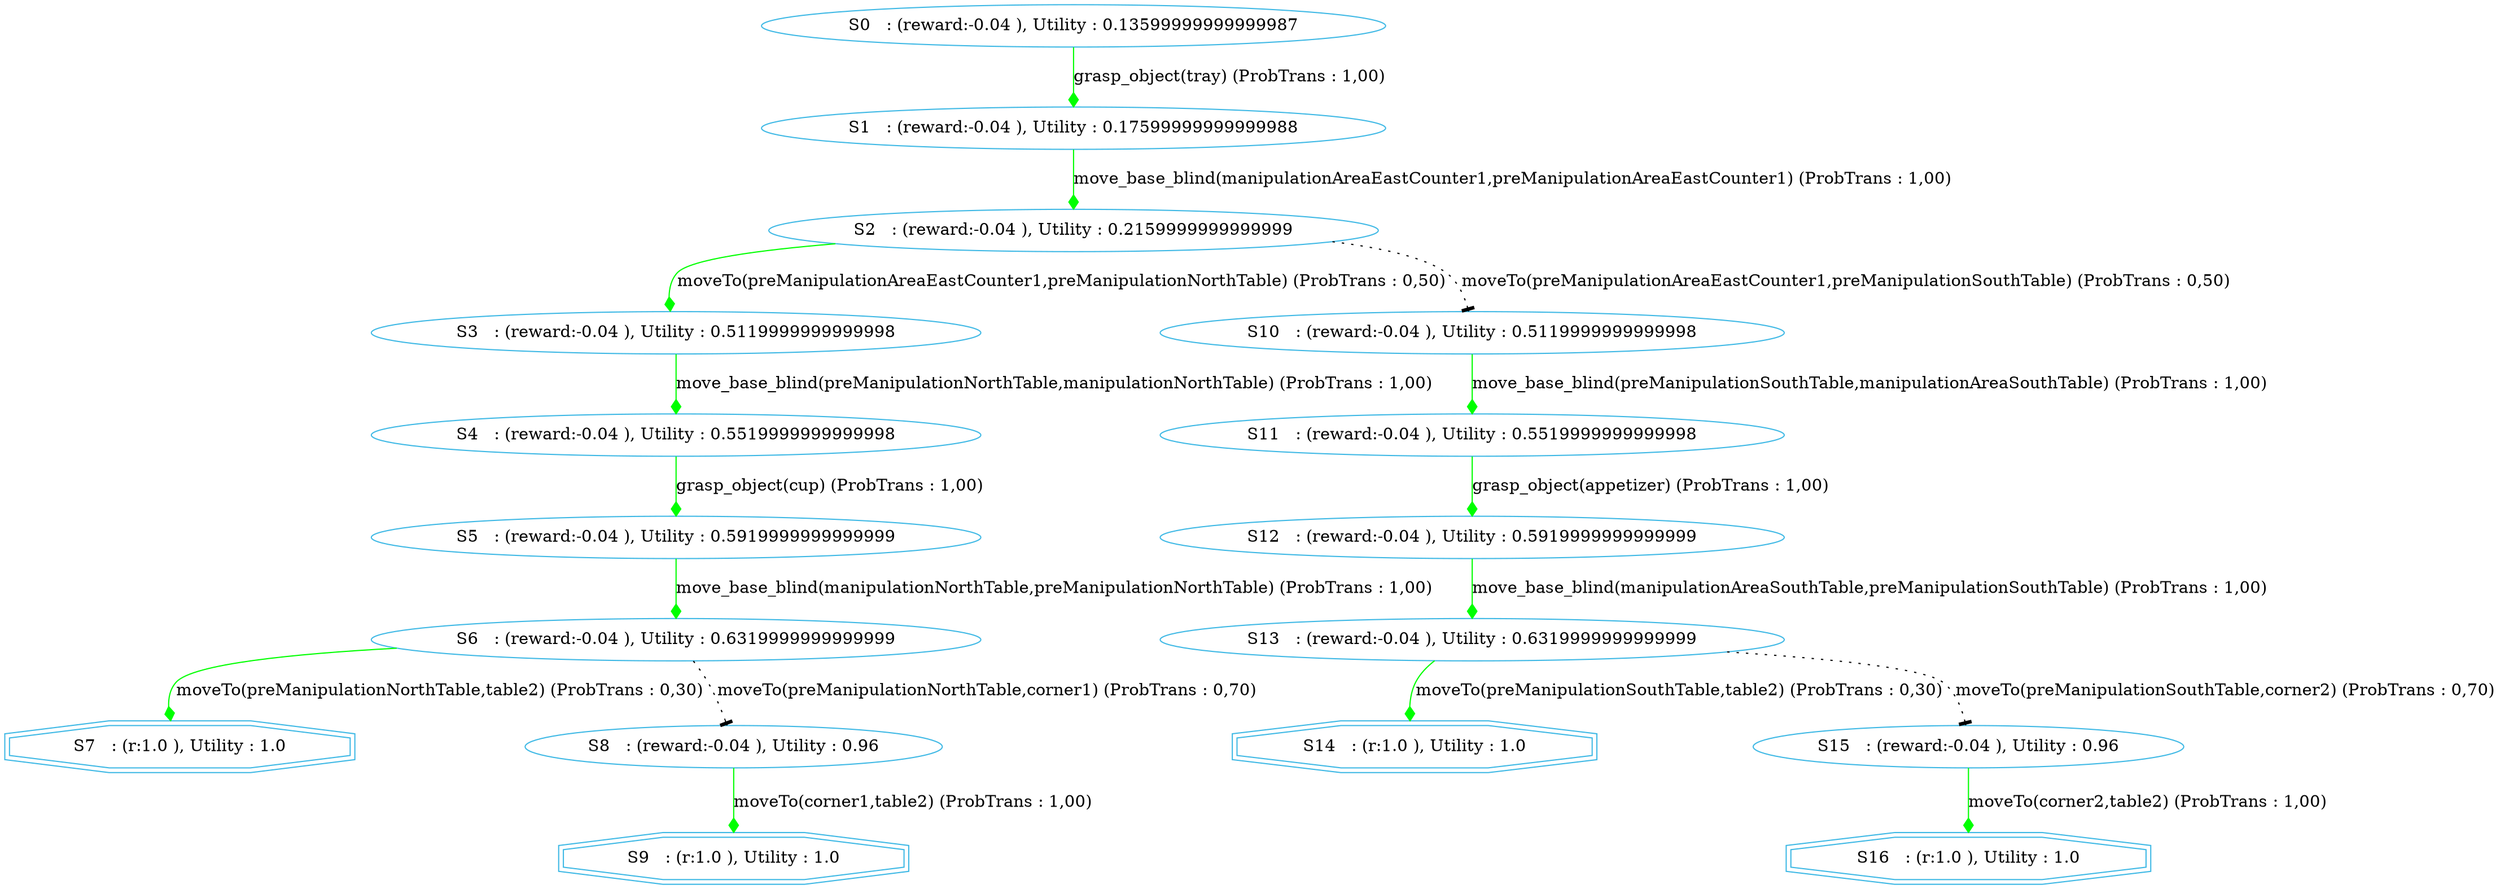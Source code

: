 digraph {
  node [color="#40b9e5" ]
 size="60,17";
"7" [label=" S7   : (r:1.0 ), Utility : 1.0 " shape=doubleoctagon];
"9" [label=" S9   : (r:1.0 ), Utility : 1.0 " shape=doubleoctagon];
"14" [label=" S14   : (r:1.0 ), Utility : 1.0 " shape=doubleoctagon];
"16" [label=" S16   : (r:1.0 ), Utility : 1.0 " shape=doubleoctagon];
"0" [label=" S0   : (reward:-0.04 ), Utility : 0.13599999999999987 "];
"1" [label=" S1   : (reward:-0.04 ), Utility : 0.17599999999999988 "];
"2" [label=" S2   : (reward:-0.04 ), Utility : 0.2159999999999999 "];
"3" [label=" S3   : (reward:-0.04 ), Utility : 0.5119999999999998 "];
"4" [label=" S4   : (reward:-0.04 ), Utility : 0.5519999999999998 "];
"5" [label=" S5   : (reward:-0.04 ), Utility : 0.5919999999999999 "];
"6" [label=" S6   : (reward:-0.04 ), Utility : 0.6319999999999999 "];
"8" [label=" S8   : (reward:-0.04 ), Utility : 0.96 "];
"10" [label=" S10   : (reward:-0.04 ), Utility : 0.5119999999999998 "];
"11" [label=" S11   : (reward:-0.04 ), Utility : 0.5519999999999998 "];
"12" [label=" S12   : (reward:-0.04 ), Utility : 0.5919999999999999 "];
"13" [label=" S13   : (reward:-0.04 ), Utility : 0.6319999999999999 "];
"15" [label=" S15   : (reward:-0.04 ), Utility : 0.96 "];
"0" -> "1" [ label="grasp_object(tray) (ProbTrans : 1,00)"
, arrowhead = diamond , color=green];"1" -> "2" [ label="move_base_blind(manipulationAreaEastCounter1,preManipulationAreaEastCounter1) (ProbTrans : 1,00)"
, arrowhead = diamond , color=green];"2" -> "3" [ label="moveTo(preManipulationAreaEastCounter1,preManipulationNorthTable) (ProbTrans : 0,50)"
, arrowhead = diamond , color=green];"2" -> "10" [ label="moveTo(preManipulationAreaEastCounter1,preManipulationSouthTable) (ProbTrans : 0,50)"
,style=dotted, arrowhead=tee];"3" -> "4" [ label="move_base_blind(preManipulationNorthTable,manipulationNorthTable) (ProbTrans : 1,00)"
, arrowhead = diamond , color=green];"4" -> "5" [ label="grasp_object(cup) (ProbTrans : 1,00)"
, arrowhead = diamond , color=green];"5" -> "6" [ label="move_base_blind(manipulationNorthTable,preManipulationNorthTable) (ProbTrans : 1,00)"
, arrowhead = diamond , color=green];"6" -> "7" [ label="moveTo(preManipulationNorthTable,table2) (ProbTrans : 0,30)"
, arrowhead = diamond , color=green];"6" -> "8" [ label="moveTo(preManipulationNorthTable,corner1) (ProbTrans : 0,70)"
,style=dotted, arrowhead=tee];"8" -> "9" [ label="moveTo(corner1,table2) (ProbTrans : 1,00)"
, arrowhead = diamond , color=green];"10" -> "11" [ label="move_base_blind(preManipulationSouthTable,manipulationAreaSouthTable) (ProbTrans : 1,00)"
, arrowhead = diamond , color=green];"11" -> "12" [ label="grasp_object(appetizer) (ProbTrans : 1,00)"
, arrowhead = diamond , color=green];"12" -> "13" [ label="move_base_blind(manipulationAreaSouthTable,preManipulationSouthTable) (ProbTrans : 1,00)"
, arrowhead = diamond , color=green];"13" -> "14" [ label="moveTo(preManipulationSouthTable,table2) (ProbTrans : 0,30)"
, arrowhead = diamond , color=green];"13" -> "15" [ label="moveTo(preManipulationSouthTable,corner2) (ProbTrans : 0,70)"
,style=dotted, arrowhead=tee];"15" -> "16" [ label="moveTo(corner2,table2) (ProbTrans : 1,00)"
, arrowhead = diamond , color=green];}
